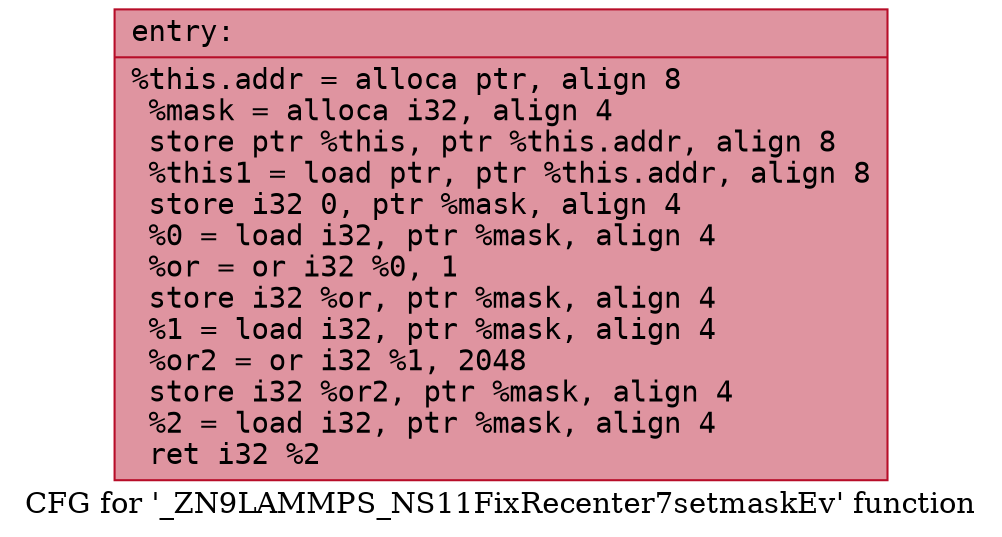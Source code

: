 digraph "CFG for '_ZN9LAMMPS_NS11FixRecenter7setmaskEv' function" {
	label="CFG for '_ZN9LAMMPS_NS11FixRecenter7setmaskEv' function";

	Node0x55b0daa9aae0 [shape=record,color="#b70d28ff", style=filled, fillcolor="#b70d2870" fontname="Courier",label="{entry:\l|  %this.addr = alloca ptr, align 8\l  %mask = alloca i32, align 4\l  store ptr %this, ptr %this.addr, align 8\l  %this1 = load ptr, ptr %this.addr, align 8\l  store i32 0, ptr %mask, align 4\l  %0 = load i32, ptr %mask, align 4\l  %or = or i32 %0, 1\l  store i32 %or, ptr %mask, align 4\l  %1 = load i32, ptr %mask, align 4\l  %or2 = or i32 %1, 2048\l  store i32 %or2, ptr %mask, align 4\l  %2 = load i32, ptr %mask, align 4\l  ret i32 %2\l}"];
}
